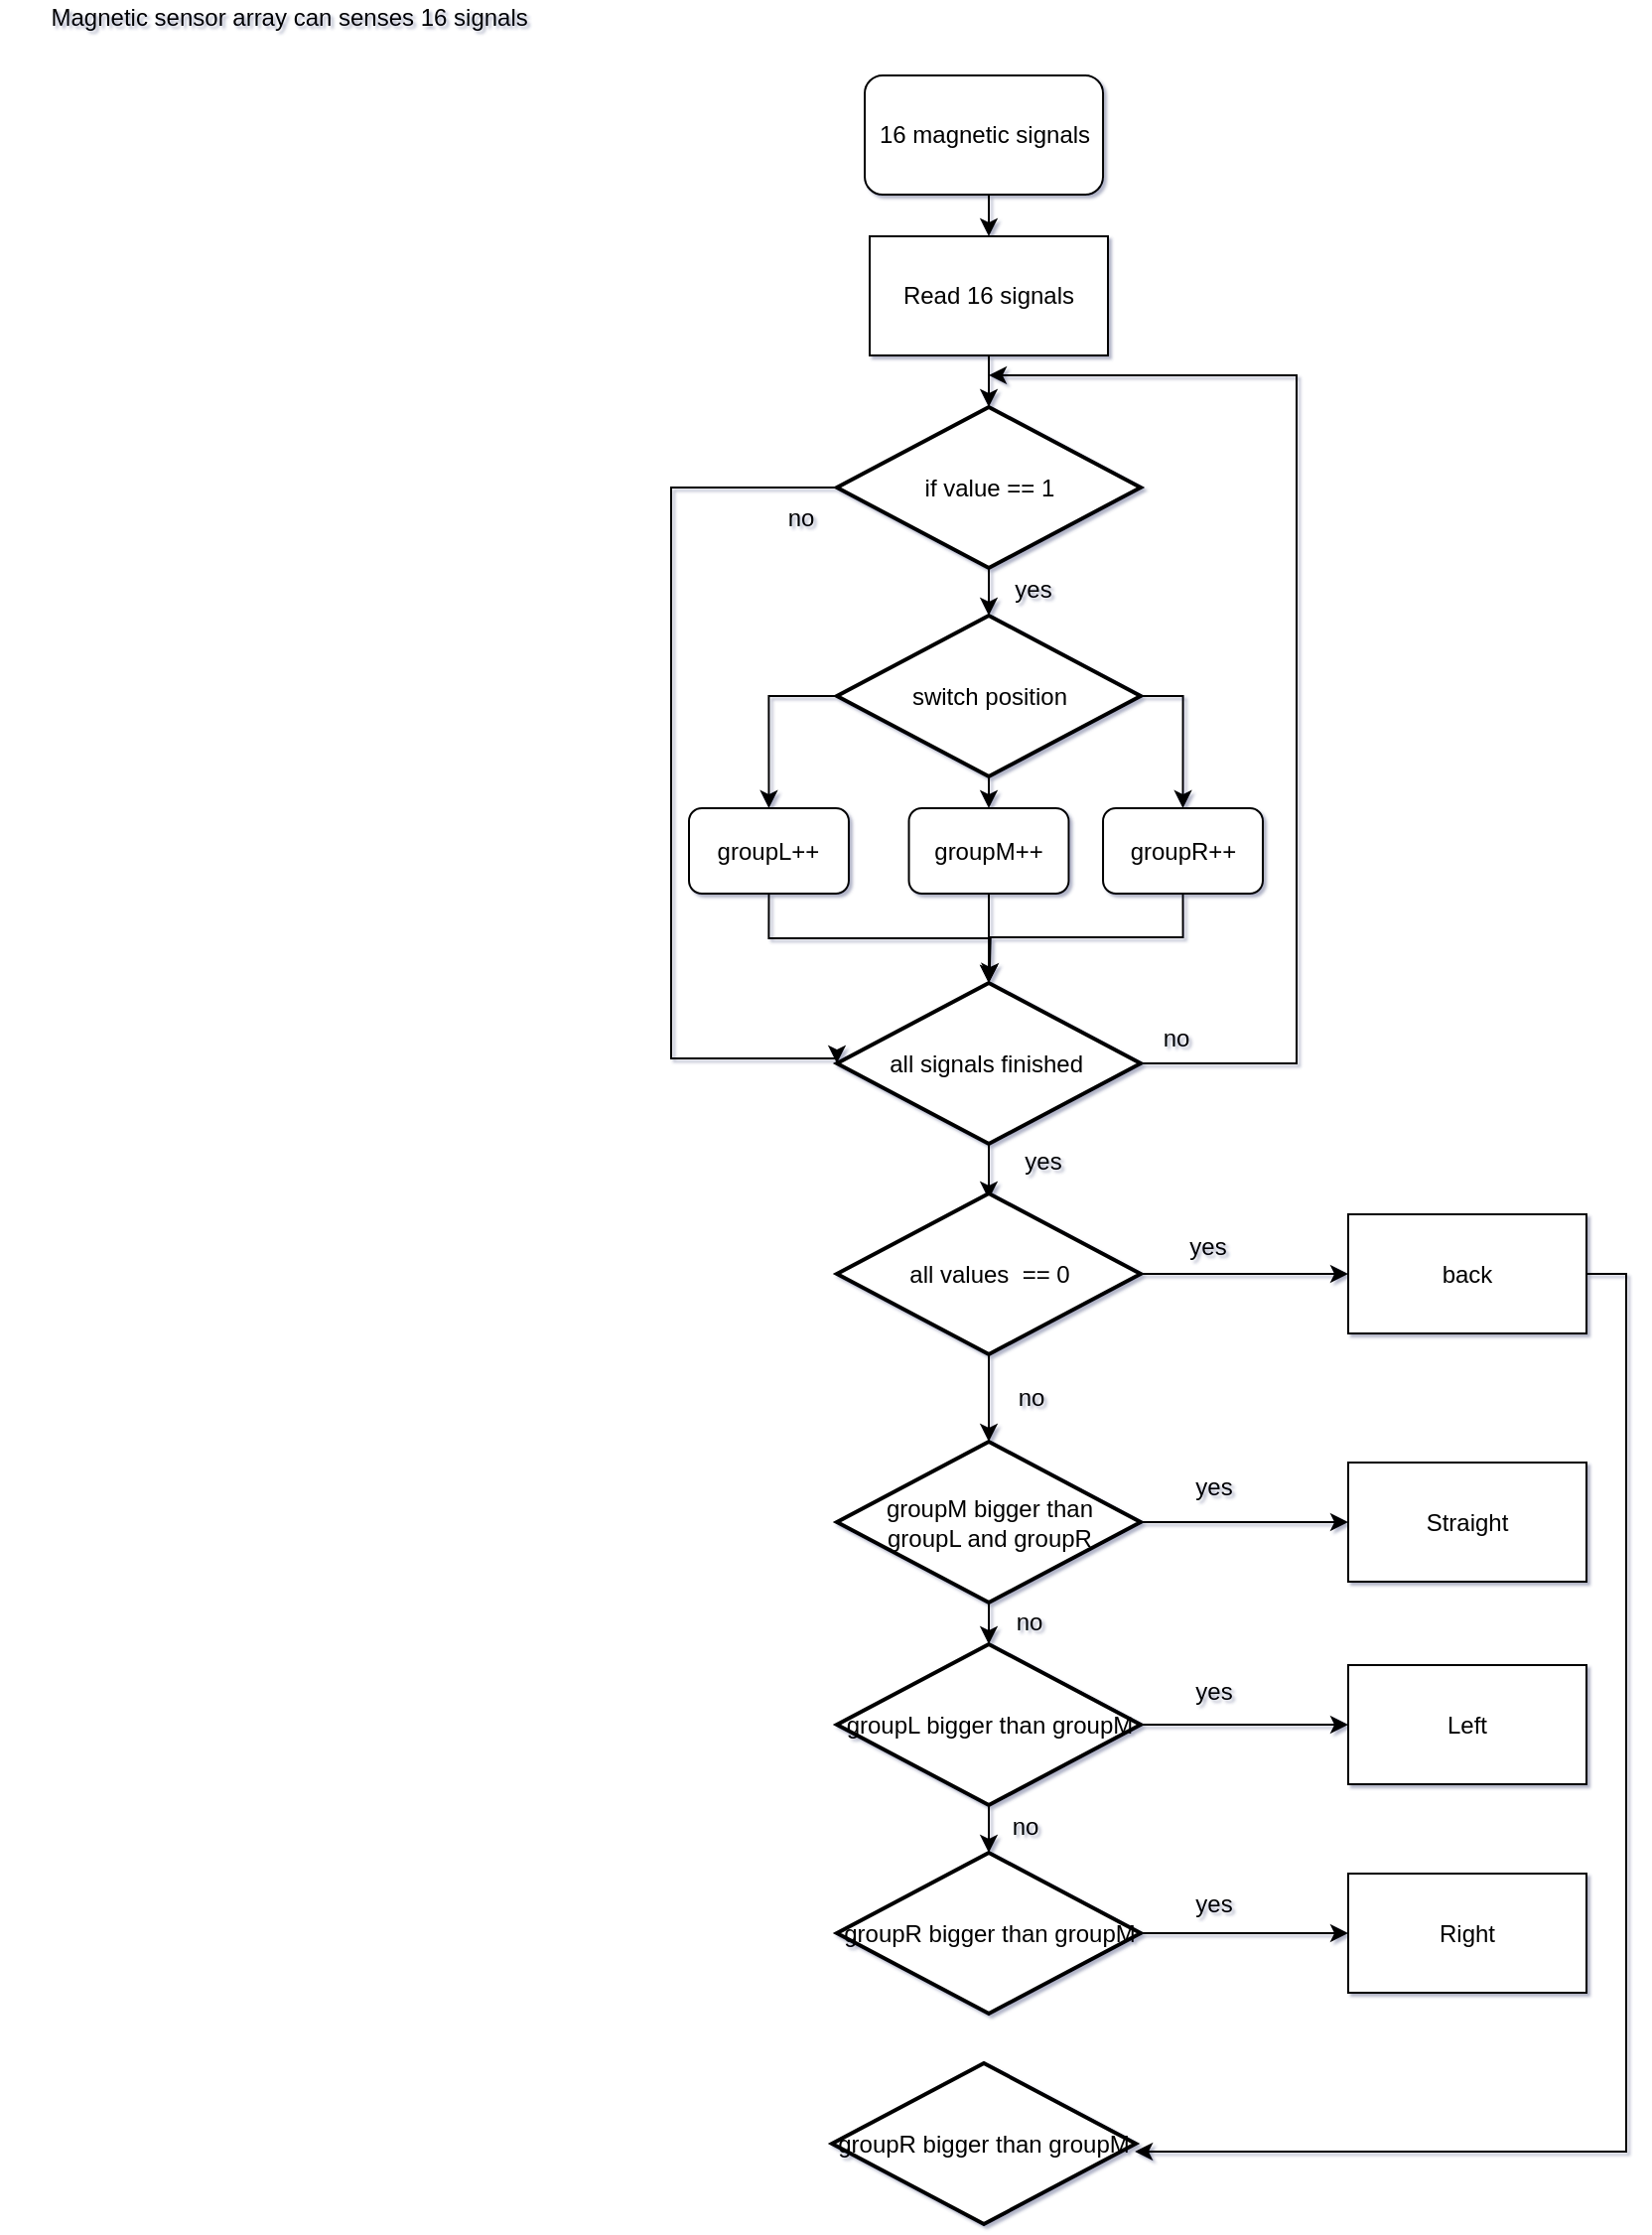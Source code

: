 <mxfile version="15.7.1" type="github">
  <diagram name="Page-1" id="edf60f1a-56cd-e834-aa8a-f176f3a09ee4">
    <mxGraphModel dx="1952" dy="1143" grid="0" gridSize="10" guides="1" tooltips="1" connect="1" arrows="1" fold="1" page="1" pageScale="1" pageWidth="1100" pageHeight="850" background="none" math="0" shadow="1">
      <root>
        <mxCell id="0" />
        <mxCell id="1" parent="0" />
        <mxCell id="_jbDvkYazUVAe7DlXdV3-2" value="Magnetic sensor array can senses 16 signals&amp;nbsp;" style="text;html=1;align=center;verticalAlign=middle;resizable=0;points=[];autosize=1;strokeColor=none;fillColor=none;" vertex="1" parent="1">
          <mxGeometry x="18" y="25" width="294" height="18" as="geometry" />
        </mxCell>
        <mxCell id="_jbDvkYazUVAe7DlXdV3-19" style="edgeStyle=orthogonalEdgeStyle;rounded=0;orthogonalLoop=1;jettySize=auto;html=1;exitX=0.5;exitY=1;exitDx=0;exitDy=0;entryX=0.5;entryY=0;entryDx=0;entryDy=0;" edge="1" parent="1" source="_jbDvkYazUVAe7DlXdV3-15" target="_jbDvkYazUVAe7DlXdV3-18">
          <mxGeometry relative="1" as="geometry" />
        </mxCell>
        <mxCell id="_jbDvkYazUVAe7DlXdV3-15" value="16 magnetic signals" style="rounded=1;whiteSpace=wrap;html=1;" vertex="1" parent="1">
          <mxGeometry x="453.52" y="63" width="120" height="60" as="geometry" />
        </mxCell>
        <mxCell id="_jbDvkYazUVAe7DlXdV3-22" style="edgeStyle=orthogonalEdgeStyle;rounded=0;orthogonalLoop=1;jettySize=auto;html=1;exitX=0.5;exitY=1;exitDx=0;exitDy=0;entryX=0.5;entryY=0;entryDx=0;entryDy=0;entryPerimeter=0;" edge="1" parent="1" source="_jbDvkYazUVAe7DlXdV3-18" target="_jbDvkYazUVAe7DlXdV3-21">
          <mxGeometry relative="1" as="geometry" />
        </mxCell>
        <mxCell id="_jbDvkYazUVAe7DlXdV3-18" value="Read 16 signals" style="whiteSpace=wrap;html=1;" vertex="1" parent="1">
          <mxGeometry x="456" y="144" width="120" height="60" as="geometry" />
        </mxCell>
        <mxCell id="_jbDvkYazUVAe7DlXdV3-26" style="edgeStyle=orthogonalEdgeStyle;rounded=0;orthogonalLoop=1;jettySize=auto;html=1;exitX=0.5;exitY=1;exitDx=0;exitDy=0;exitPerimeter=0;entryX=0.5;entryY=0;entryDx=0;entryDy=0;entryPerimeter=0;" edge="1" parent="1" source="_jbDvkYazUVAe7DlXdV3-21" target="_jbDvkYazUVAe7DlXdV3-24">
          <mxGeometry relative="1" as="geometry" />
        </mxCell>
        <mxCell id="_jbDvkYazUVAe7DlXdV3-51" style="edgeStyle=orthogonalEdgeStyle;rounded=0;orthogonalLoop=1;jettySize=auto;html=1;exitX=0;exitY=0.5;exitDx=0;exitDy=0;exitPerimeter=0;entryX=0;entryY=0.5;entryDx=0;entryDy=0;entryPerimeter=0;" edge="1" parent="1" source="_jbDvkYazUVAe7DlXdV3-21" target="_jbDvkYazUVAe7DlXdV3-48">
          <mxGeometry relative="1" as="geometry">
            <mxPoint x="355.484" y="572.88" as="targetPoint" />
            <Array as="points">
              <mxPoint x="356" y="271" />
              <mxPoint x="356" y="558" />
            </Array>
          </mxGeometry>
        </mxCell>
        <mxCell id="_jbDvkYazUVAe7DlXdV3-21" value="if value == 1" style="strokeWidth=2;html=1;shape=mxgraph.flowchart.decision;whiteSpace=wrap;" vertex="1" parent="1">
          <mxGeometry x="439.5" y="230" width="153" height="81" as="geometry" />
        </mxCell>
        <mxCell id="_jbDvkYazUVAe7DlXdV3-37" style="edgeStyle=orthogonalEdgeStyle;rounded=0;orthogonalLoop=1;jettySize=auto;html=1;exitX=0;exitY=0.5;exitDx=0;exitDy=0;exitPerimeter=0;entryX=0.5;entryY=0;entryDx=0;entryDy=0;" edge="1" parent="1" source="_jbDvkYazUVAe7DlXdV3-24" target="_jbDvkYazUVAe7DlXdV3-34">
          <mxGeometry relative="1" as="geometry" />
        </mxCell>
        <mxCell id="_jbDvkYazUVAe7DlXdV3-39" style="edgeStyle=orthogonalEdgeStyle;rounded=0;orthogonalLoop=1;jettySize=auto;html=1;exitX=0.5;exitY=1;exitDx=0;exitDy=0;exitPerimeter=0;entryX=0.5;entryY=0;entryDx=0;entryDy=0;" edge="1" parent="1" source="_jbDvkYazUVAe7DlXdV3-24" target="_jbDvkYazUVAe7DlXdV3-35">
          <mxGeometry relative="1" as="geometry" />
        </mxCell>
        <mxCell id="_jbDvkYazUVAe7DlXdV3-40" style="edgeStyle=orthogonalEdgeStyle;rounded=0;orthogonalLoop=1;jettySize=auto;html=1;exitX=1;exitY=0.5;exitDx=0;exitDy=0;exitPerimeter=0;entryX=0.5;entryY=0;entryDx=0;entryDy=0;" edge="1" parent="1" source="_jbDvkYazUVAe7DlXdV3-24" target="_jbDvkYazUVAe7DlXdV3-36">
          <mxGeometry relative="1" as="geometry" />
        </mxCell>
        <mxCell id="_jbDvkYazUVAe7DlXdV3-24" value="switch position" style="strokeWidth=2;html=1;shape=mxgraph.flowchart.decision;whiteSpace=wrap;" vertex="1" parent="1">
          <mxGeometry x="439.5" y="335" width="153" height="81" as="geometry" />
        </mxCell>
        <mxCell id="_jbDvkYazUVAe7DlXdV3-27" value="yes" style="text;html=1;align=center;verticalAlign=middle;resizable=0;points=[];autosize=1;strokeColor=none;fillColor=none;" vertex="1" parent="1">
          <mxGeometry x="522" y="313" width="32" height="18" as="geometry" />
        </mxCell>
        <mxCell id="_jbDvkYazUVAe7DlXdV3-29" value="no&lt;br&gt;" style="text;html=1;align=center;verticalAlign=middle;resizable=0;points=[];autosize=1;strokeColor=none;fillColor=none;" vertex="1" parent="1">
          <mxGeometry x="408" y="277" width="26" height="18" as="geometry" />
        </mxCell>
        <mxCell id="_jbDvkYazUVAe7DlXdV3-49" style="edgeStyle=orthogonalEdgeStyle;rounded=0;orthogonalLoop=1;jettySize=auto;html=1;exitX=0.5;exitY=1;exitDx=0;exitDy=0;" edge="1" parent="1" source="_jbDvkYazUVAe7DlXdV3-34" target="_jbDvkYazUVAe7DlXdV3-48">
          <mxGeometry relative="1" as="geometry" />
        </mxCell>
        <mxCell id="_jbDvkYazUVAe7DlXdV3-34" value="groupL++" style="rounded=1;whiteSpace=wrap;html=1;" vertex="1" parent="1">
          <mxGeometry x="365" y="432" width="80.48" height="43" as="geometry" />
        </mxCell>
        <mxCell id="_jbDvkYazUVAe7DlXdV3-52" style="edgeStyle=orthogonalEdgeStyle;rounded=0;orthogonalLoop=1;jettySize=auto;html=1;exitX=0.5;exitY=1;exitDx=0;exitDy=0;entryX=0.5;entryY=0;entryDx=0;entryDy=0;entryPerimeter=0;" edge="1" parent="1" source="_jbDvkYazUVAe7DlXdV3-35" target="_jbDvkYazUVAe7DlXdV3-48">
          <mxGeometry relative="1" as="geometry" />
        </mxCell>
        <mxCell id="_jbDvkYazUVAe7DlXdV3-35" value="&lt;span&gt;groupM++&lt;/span&gt;" style="rounded=1;whiteSpace=wrap;html=1;" vertex="1" parent="1">
          <mxGeometry x="475.76" y="432" width="80.48" height="43" as="geometry" />
        </mxCell>
        <mxCell id="_jbDvkYazUVAe7DlXdV3-53" style="edgeStyle=orthogonalEdgeStyle;rounded=0;orthogonalLoop=1;jettySize=auto;html=1;exitX=0.5;exitY=1;exitDx=0;exitDy=0;" edge="1" parent="1" source="_jbDvkYazUVAe7DlXdV3-36">
          <mxGeometry relative="1" as="geometry">
            <mxPoint x="516.353" y="518.967" as="targetPoint" />
          </mxGeometry>
        </mxCell>
        <mxCell id="_jbDvkYazUVAe7DlXdV3-36" value="&lt;span&gt;groupR++&lt;/span&gt;" style="rounded=1;whiteSpace=wrap;html=1;" vertex="1" parent="1">
          <mxGeometry x="573.52" y="432" width="80.48" height="43" as="geometry" />
        </mxCell>
        <mxCell id="_jbDvkYazUVAe7DlXdV3-54" style="edgeStyle=orthogonalEdgeStyle;rounded=0;orthogonalLoop=1;jettySize=auto;html=1;exitX=0.5;exitY=1;exitDx=0;exitDy=0;exitPerimeter=0;" edge="1" parent="1" source="_jbDvkYazUVAe7DlXdV3-48">
          <mxGeometry relative="1" as="geometry">
            <mxPoint x="516" y="629" as="targetPoint" />
          </mxGeometry>
        </mxCell>
        <mxCell id="_jbDvkYazUVAe7DlXdV3-55" style="edgeStyle=orthogonalEdgeStyle;rounded=0;orthogonalLoop=1;jettySize=auto;html=1;exitX=1;exitY=0.5;exitDx=0;exitDy=0;exitPerimeter=0;" edge="1" parent="1" source="_jbDvkYazUVAe7DlXdV3-48">
          <mxGeometry relative="1" as="geometry">
            <mxPoint x="516" y="214" as="targetPoint" />
            <Array as="points">
              <mxPoint x="671" y="561" />
              <mxPoint x="671" y="214" />
            </Array>
          </mxGeometry>
        </mxCell>
        <mxCell id="_jbDvkYazUVAe7DlXdV3-48" value="all signals finished&amp;nbsp;" style="strokeWidth=2;html=1;shape=mxgraph.flowchart.decision;whiteSpace=wrap;" vertex="1" parent="1">
          <mxGeometry x="439.5" y="520" width="153" height="81" as="geometry" />
        </mxCell>
        <mxCell id="_jbDvkYazUVAe7DlXdV3-56" value="no&lt;br&gt;" style="text;html=1;align=center;verticalAlign=middle;resizable=0;points=[];autosize=1;strokeColor=none;fillColor=none;" vertex="1" parent="1">
          <mxGeometry x="597" y="539" width="26" height="18" as="geometry" />
        </mxCell>
        <mxCell id="_jbDvkYazUVAe7DlXdV3-57" value="yes&lt;br&gt;" style="text;html=1;align=center;verticalAlign=middle;resizable=0;points=[];autosize=1;strokeColor=none;fillColor=none;" vertex="1" parent="1">
          <mxGeometry x="527" y="601" width="32" height="18" as="geometry" />
        </mxCell>
        <mxCell id="_jbDvkYazUVAe7DlXdV3-78" style="edgeStyle=orthogonalEdgeStyle;rounded=0;orthogonalLoop=1;jettySize=auto;html=1;exitX=0.5;exitY=1;exitDx=0;exitDy=0;exitPerimeter=0;entryX=0.5;entryY=0;entryDx=0;entryDy=0;entryPerimeter=0;" edge="1" parent="1" source="_jbDvkYazUVAe7DlXdV3-63" target="_jbDvkYazUVAe7DlXdV3-76">
          <mxGeometry relative="1" as="geometry" />
        </mxCell>
        <mxCell id="_jbDvkYazUVAe7DlXdV3-83" style="edgeStyle=orthogonalEdgeStyle;rounded=0;orthogonalLoop=1;jettySize=auto;html=1;exitX=1;exitY=0.5;exitDx=0;exitDy=0;exitPerimeter=0;entryX=0;entryY=0.5;entryDx=0;entryDy=0;" edge="1" parent="1" source="_jbDvkYazUVAe7DlXdV3-63" target="_jbDvkYazUVAe7DlXdV3-80">
          <mxGeometry relative="1" as="geometry" />
        </mxCell>
        <mxCell id="_jbDvkYazUVAe7DlXdV3-63" value="all values&amp;nbsp; == 0" style="strokeWidth=2;html=1;shape=mxgraph.flowchart.decision;whiteSpace=wrap;" vertex="1" parent="1">
          <mxGeometry x="439.5" y="626" width="153" height="81" as="geometry" />
        </mxCell>
        <mxCell id="_jbDvkYazUVAe7DlXdV3-72" value="yes&lt;br&gt;" style="text;html=1;align=center;verticalAlign=middle;resizable=0;points=[];autosize=1;strokeColor=none;fillColor=none;" vertex="1" parent="1">
          <mxGeometry x="610" y="644" width="32" height="18" as="geometry" />
        </mxCell>
        <mxCell id="_jbDvkYazUVAe7DlXdV3-73" value="no&lt;br&gt;" style="text;html=1;align=center;verticalAlign=middle;resizable=0;points=[];autosize=1;strokeColor=none;fillColor=none;" vertex="1" parent="1">
          <mxGeometry x="524" y="720" width="26" height="18" as="geometry" />
        </mxCell>
        <mxCell id="_jbDvkYazUVAe7DlXdV3-85" style="edgeStyle=orthogonalEdgeStyle;rounded=0;orthogonalLoop=1;jettySize=auto;html=1;exitX=1;exitY=0.5;exitDx=0;exitDy=0;exitPerimeter=0;entryX=0;entryY=0.5;entryDx=0;entryDy=0;" edge="1" parent="1" source="_jbDvkYazUVAe7DlXdV3-76" target="_jbDvkYazUVAe7DlXdV3-84">
          <mxGeometry relative="1" as="geometry" />
        </mxCell>
        <mxCell id="_jbDvkYazUVAe7DlXdV3-88" style="edgeStyle=orthogonalEdgeStyle;rounded=0;orthogonalLoop=1;jettySize=auto;html=1;exitX=0.5;exitY=1;exitDx=0;exitDy=0;exitPerimeter=0;entryX=0.5;entryY=0;entryDx=0;entryDy=0;entryPerimeter=0;" edge="1" parent="1" source="_jbDvkYazUVAe7DlXdV3-76" target="_jbDvkYazUVAe7DlXdV3-87">
          <mxGeometry relative="1" as="geometry" />
        </mxCell>
        <mxCell id="_jbDvkYazUVAe7DlXdV3-76" value="groupM bigger than&lt;br&gt;groupL and groupR" style="strokeWidth=2;html=1;shape=mxgraph.flowchart.decision;whiteSpace=wrap;" vertex="1" parent="1">
          <mxGeometry x="439.5" y="751" width="153" height="81" as="geometry" />
        </mxCell>
        <mxCell id="_jbDvkYazUVAe7DlXdV3-106" style="edgeStyle=orthogonalEdgeStyle;rounded=0;orthogonalLoop=1;jettySize=auto;html=1;exitX=1;exitY=0.5;exitDx=0;exitDy=0;entryX=0.997;entryY=0.549;entryDx=0;entryDy=0;entryPerimeter=0;" edge="1" parent="1" source="_jbDvkYazUVAe7DlXdV3-80" target="_jbDvkYazUVAe7DlXdV3-105">
          <mxGeometry relative="1" as="geometry" />
        </mxCell>
        <mxCell id="_jbDvkYazUVAe7DlXdV3-80" value="back" style="whiteSpace=wrap;html=1;" vertex="1" parent="1">
          <mxGeometry x="697" y="636.5" width="120" height="60" as="geometry" />
        </mxCell>
        <mxCell id="_jbDvkYazUVAe7DlXdV3-84" value="Straight" style="whiteSpace=wrap;html=1;" vertex="1" parent="1">
          <mxGeometry x="697" y="761.5" width="120" height="60" as="geometry" />
        </mxCell>
        <mxCell id="_jbDvkYazUVAe7DlXdV3-86" value="yes" style="text;html=1;align=center;verticalAlign=middle;resizable=0;points=[];autosize=1;strokeColor=none;fillColor=none;" vertex="1" parent="1">
          <mxGeometry x="613" y="765" width="32" height="18" as="geometry" />
        </mxCell>
        <mxCell id="_jbDvkYazUVAe7DlXdV3-93" style="edgeStyle=orthogonalEdgeStyle;rounded=0;orthogonalLoop=1;jettySize=auto;html=1;exitX=1;exitY=0.5;exitDx=0;exitDy=0;exitPerimeter=0;entryX=0;entryY=0.5;entryDx=0;entryDy=0;" edge="1" parent="1" source="_jbDvkYazUVAe7DlXdV3-87" target="_jbDvkYazUVAe7DlXdV3-92">
          <mxGeometry relative="1" as="geometry" />
        </mxCell>
        <mxCell id="_jbDvkYazUVAe7DlXdV3-97" style="edgeStyle=orthogonalEdgeStyle;rounded=0;orthogonalLoop=1;jettySize=auto;html=1;exitX=0.5;exitY=1;exitDx=0;exitDy=0;exitPerimeter=0;" edge="1" parent="1" source="_jbDvkYazUVAe7DlXdV3-87" target="_jbDvkYazUVAe7DlXdV3-95">
          <mxGeometry relative="1" as="geometry" />
        </mxCell>
        <mxCell id="_jbDvkYazUVAe7DlXdV3-87" value="groupL bigger than groupM" style="strokeWidth=2;html=1;shape=mxgraph.flowchart.decision;whiteSpace=wrap;" vertex="1" parent="1">
          <mxGeometry x="439.5" y="853" width="153" height="81" as="geometry" />
        </mxCell>
        <mxCell id="_jbDvkYazUVAe7DlXdV3-89" value="no" style="text;html=1;align=center;verticalAlign=middle;resizable=0;points=[];autosize=1;strokeColor=none;fillColor=none;" vertex="1" parent="1">
          <mxGeometry x="523.24" y="833" width="26" height="18" as="geometry" />
        </mxCell>
        <mxCell id="_jbDvkYazUVAe7DlXdV3-92" value="Left" style="whiteSpace=wrap;html=1;" vertex="1" parent="1">
          <mxGeometry x="697" y="863.5" width="120" height="60" as="geometry" />
        </mxCell>
        <mxCell id="_jbDvkYazUVAe7DlXdV3-94" value="yes" style="text;html=1;align=center;verticalAlign=middle;resizable=0;points=[];autosize=1;strokeColor=none;fillColor=none;" vertex="1" parent="1">
          <mxGeometry x="613" y="868" width="32" height="18" as="geometry" />
        </mxCell>
        <mxCell id="_jbDvkYazUVAe7DlXdV3-98" style="edgeStyle=orthogonalEdgeStyle;rounded=0;orthogonalLoop=1;jettySize=auto;html=1;exitX=1;exitY=0.5;exitDx=0;exitDy=0;exitPerimeter=0;entryX=0;entryY=0.5;entryDx=0;entryDy=0;" edge="1" parent="1" source="_jbDvkYazUVAe7DlXdV3-95" target="_jbDvkYazUVAe7DlXdV3-96">
          <mxGeometry relative="1" as="geometry" />
        </mxCell>
        <mxCell id="_jbDvkYazUVAe7DlXdV3-95" value="groupR bigger than groupM" style="strokeWidth=2;html=1;shape=mxgraph.flowchart.decision;whiteSpace=wrap;" vertex="1" parent="1">
          <mxGeometry x="439.5" y="958" width="153" height="81" as="geometry" />
        </mxCell>
        <mxCell id="_jbDvkYazUVAe7DlXdV3-96" value="Right" style="whiteSpace=wrap;html=1;" vertex="1" parent="1">
          <mxGeometry x="697" y="968.5" width="120" height="60" as="geometry" />
        </mxCell>
        <mxCell id="_jbDvkYazUVAe7DlXdV3-99" value="no" style="text;html=1;align=center;verticalAlign=middle;resizable=0;points=[];autosize=1;strokeColor=none;fillColor=none;" vertex="1" parent="1">
          <mxGeometry x="521" y="936" width="26" height="18" as="geometry" />
        </mxCell>
        <mxCell id="_jbDvkYazUVAe7DlXdV3-100" value="yes" style="text;html=1;align=center;verticalAlign=middle;resizable=0;points=[];autosize=1;strokeColor=none;fillColor=none;" vertex="1" parent="1">
          <mxGeometry x="613" y="975" width="32" height="18" as="geometry" />
        </mxCell>
        <mxCell id="_jbDvkYazUVAe7DlXdV3-105" value="groupR bigger than groupM" style="strokeWidth=2;html=1;shape=mxgraph.flowchart.decision;whiteSpace=wrap;" vertex="1" parent="1">
          <mxGeometry x="437.02" y="1064" width="153" height="81" as="geometry" />
        </mxCell>
      </root>
    </mxGraphModel>
  </diagram>
</mxfile>
